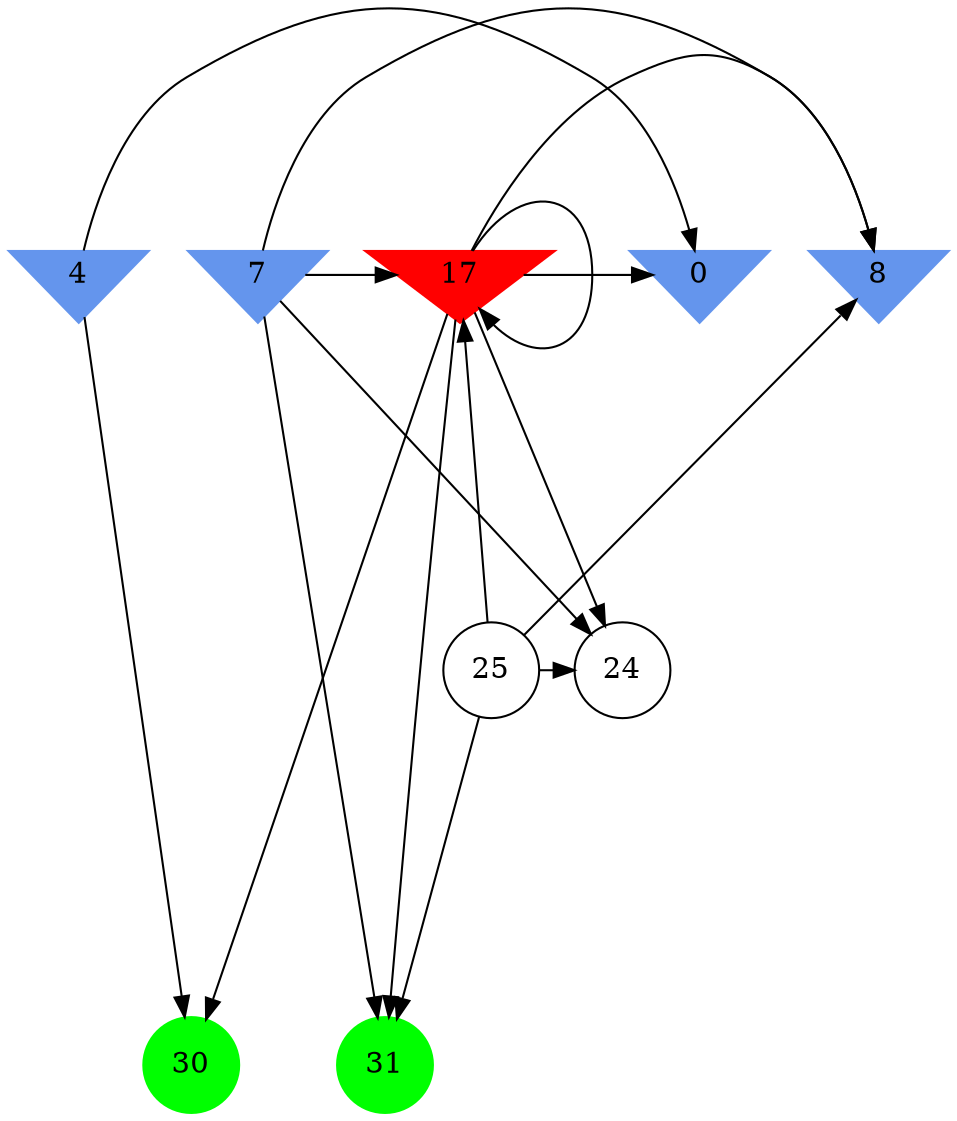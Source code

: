 digraph brain {
	ranksep=2.0;
	0 [shape=invtriangle,style=filled,color=cornflowerblue];
	4 [shape=invtriangle,style=filled,color=cornflowerblue];
	7 [shape=invtriangle,style=filled,color=cornflowerblue];
	8 [shape=invtriangle,style=filled,color=cornflowerblue];
	17 [shape=invtriangle,style=filled,color=red];
	24 [shape=circle,color=black];
	25 [shape=circle,color=black];
	30 [shape=circle,style=filled,color=green];
	31 [shape=circle,style=filled,color=green];
	7	->	8;
	7	->	31;
	7	->	24;
	7	->	17;
	25	->	8;
	25	->	31;
	25	->	24;
	25	->	17;
	17	->	8;
	17	->	31;
	17	->	24;
	17	->	17;
	4	->	30;
	4	->	0;
	17	->	30;
	17	->	0;
	{ rank=same; 0; 4; 7; 8; 17; }
	{ rank=same; 24; 25; }
	{ rank=same; 30; 31; }
}
